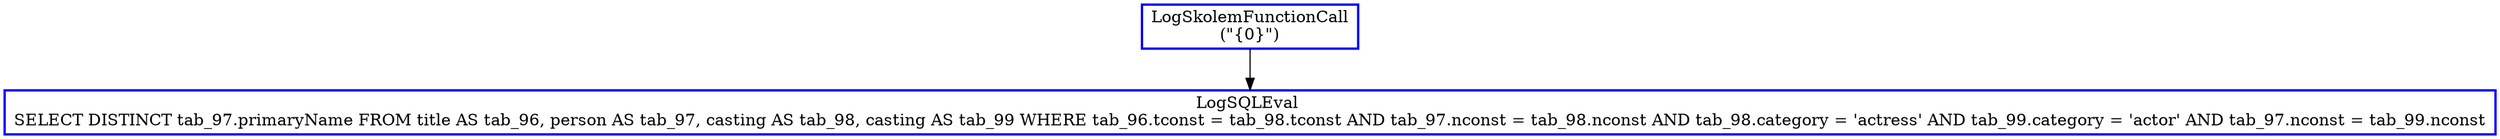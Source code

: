 digraph  g{
node [shape=rectangle, color=black, fontcolor=black, style=bold]
0 [label="LogSkolemFunctionCall
(\"{0}\")" , color = blue] ; 
1 [label="LogSQLEval 
SELECT DISTINCT tab_97.primaryName FROM title AS tab_96, person AS tab_97, casting AS tab_98, casting AS tab_99 WHERE tab_96.tconst = tab_98.tconst AND tab_97.nconst = tab_98.nconst AND tab_98.category = 'actress' AND tab_99.category = 'actor' AND tab_97.nconst = tab_99.nconst", color = blue] ; 
0 -> 1 ; 
}

